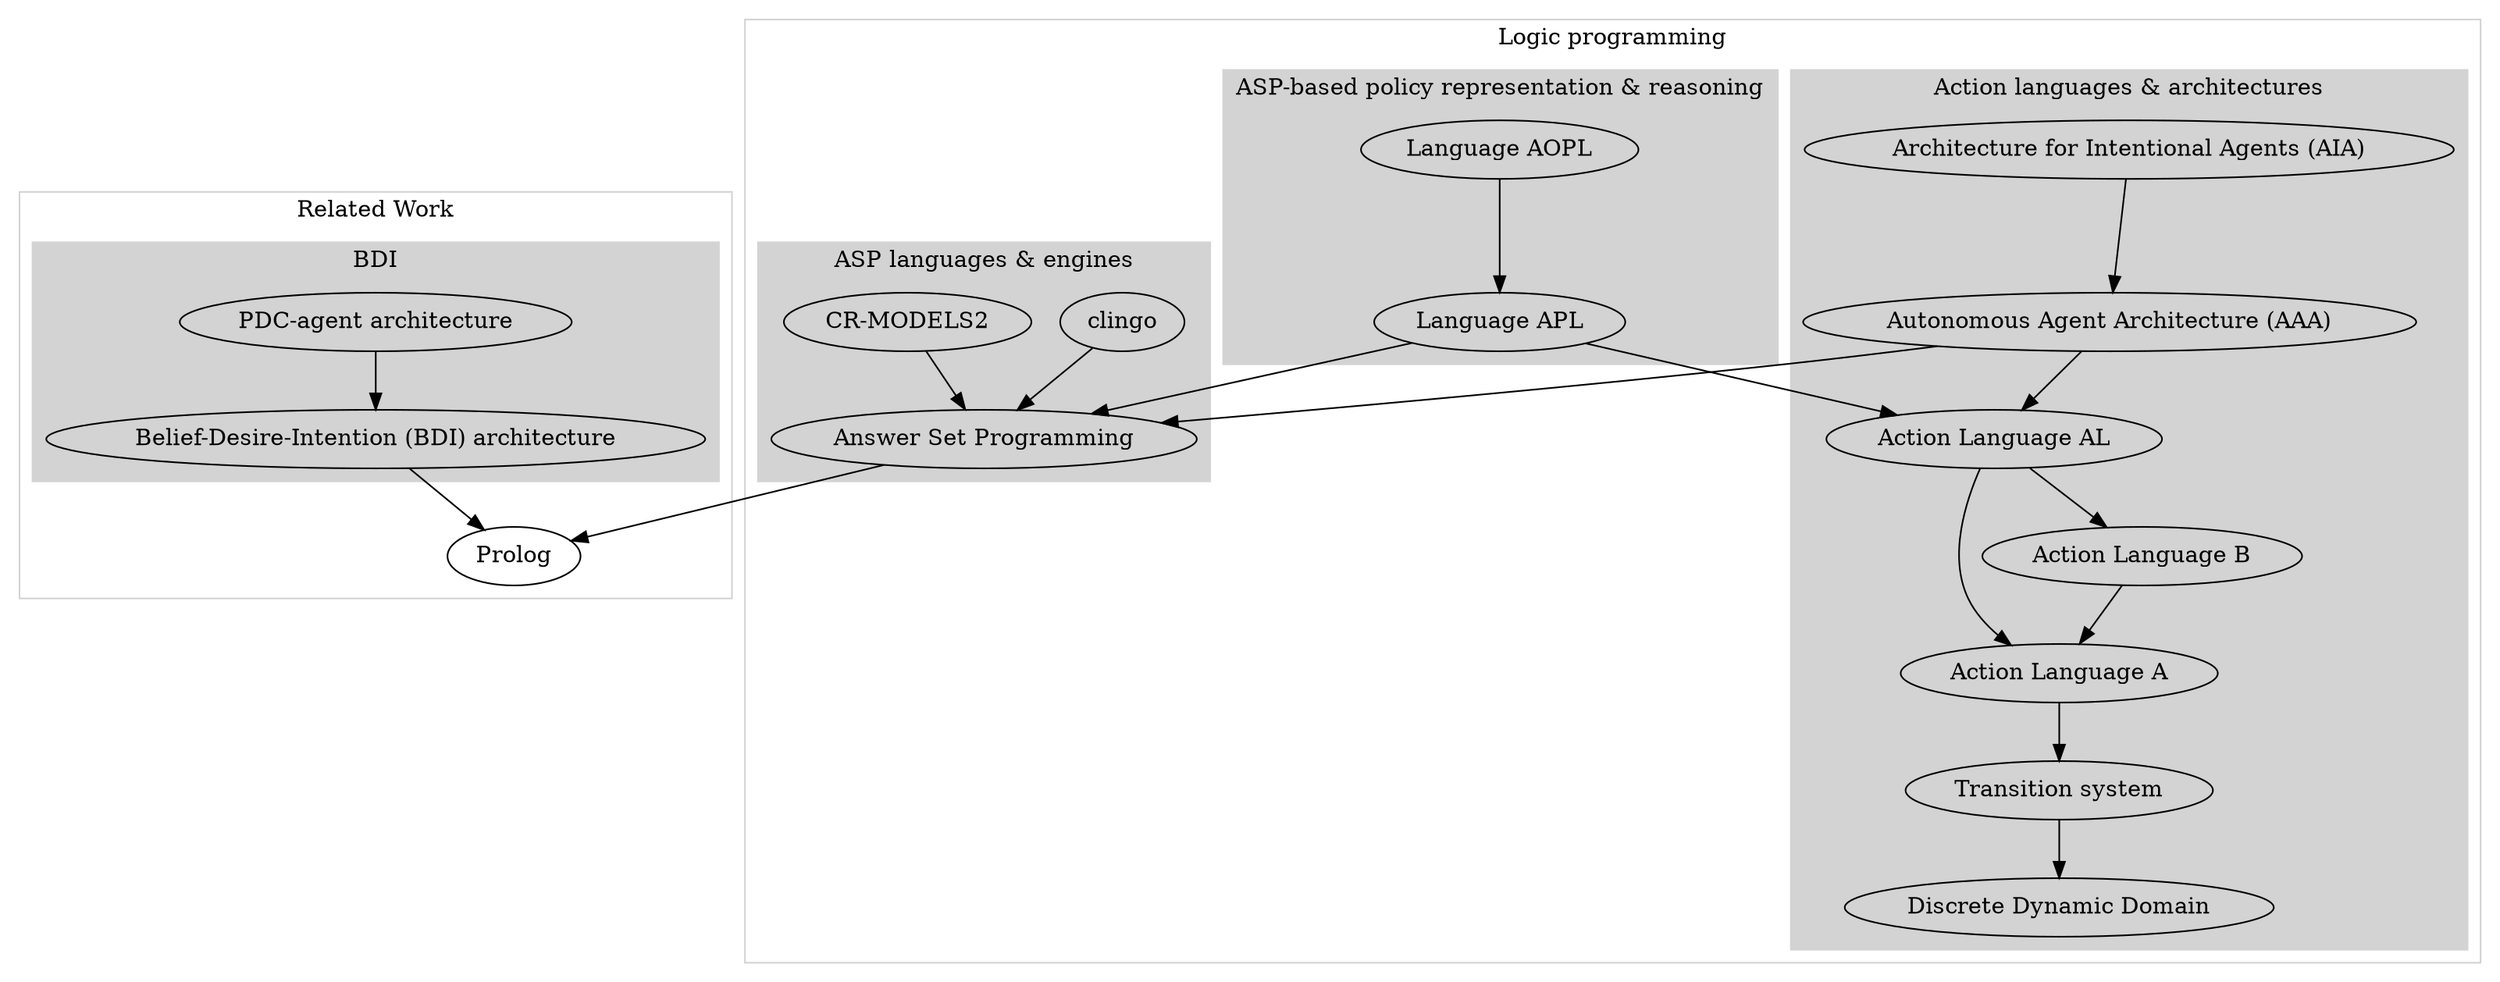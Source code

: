 digraph concept_map {
    subgraph cluster_logic_programming {
        label = "Logic programming";
        style = solid;
        color = lightgray;

        subgraph cluster_asp_engines {
            label = "ASP languages & engines";
            style = filled;
            color = lightgray;

            clingo [label = "clingo"];
            asp [label = "Answer Set Programming"];
            // cr_prolog [label = "CR-Prolog language"];
            cr_models [label = "CR-MODELS2"];
            // asp_core_2 [label = "ASP-Core-2"];
        }

        subgraph cluster_agents {
            label = "Action languages & architectures";
            style = filled;
            color = lightgray;

            discrete_dynamic_domain [label = "Discrete Dynamic Domain"];
            transition_system [label = "Transition system"];
            action_language_a [label = "Action Language A"];
            action_language_b [label = "Action Language B"];
            action_language_al [label = "Action Language AL"];
            aaa_architecture [label = "Autonomous Agent Architecture (AAA)"];
            aia_architecture [label = "Architecture for Intentional Agents (AIA)"];
        }

        subgraph cluster_policies {
            label = "ASP-based policy representation & reasoning";
            style = filled;
            color = lightgray;

            language_apl [label = "Language APL"];
            language_aopl [label = "Language AOPL"];
        }
    }

    subgraph cluster_related_work {
        label = "Related Work";
        style = solid;
        color = lightgray;

        subgraph cluster_bdi_agents {
            label = "BDI";
            style = filled;
            color = lightgray;

            bdi [label = "Belief-Desire-Intention (BDI) architecture"];
            pdc_agent [label = "PDC-agent architecture"];
        }
        prolog [label = "Prolog"];
    }

    transition_system -> discrete_dynamic_domain;
    action_language_a -> transition_system;
    action_language_b -> action_language_a;
    action_language_al -> action_language_a;
    action_language_al -> action_language_b;

    aaa_architecture -> action_language_al;
    aaa_architecture -> asp;
    aia_architecture -> aaa_architecture;

    language_apl -> action_language_al;
    language_apl -> asp;

    language_aopl -> language_apl;

    bdi -> prolog;

    pdc_agent -> bdi;

    cr_models -> asp;

    asp -> prolog;

    clingo -> asp;
}
